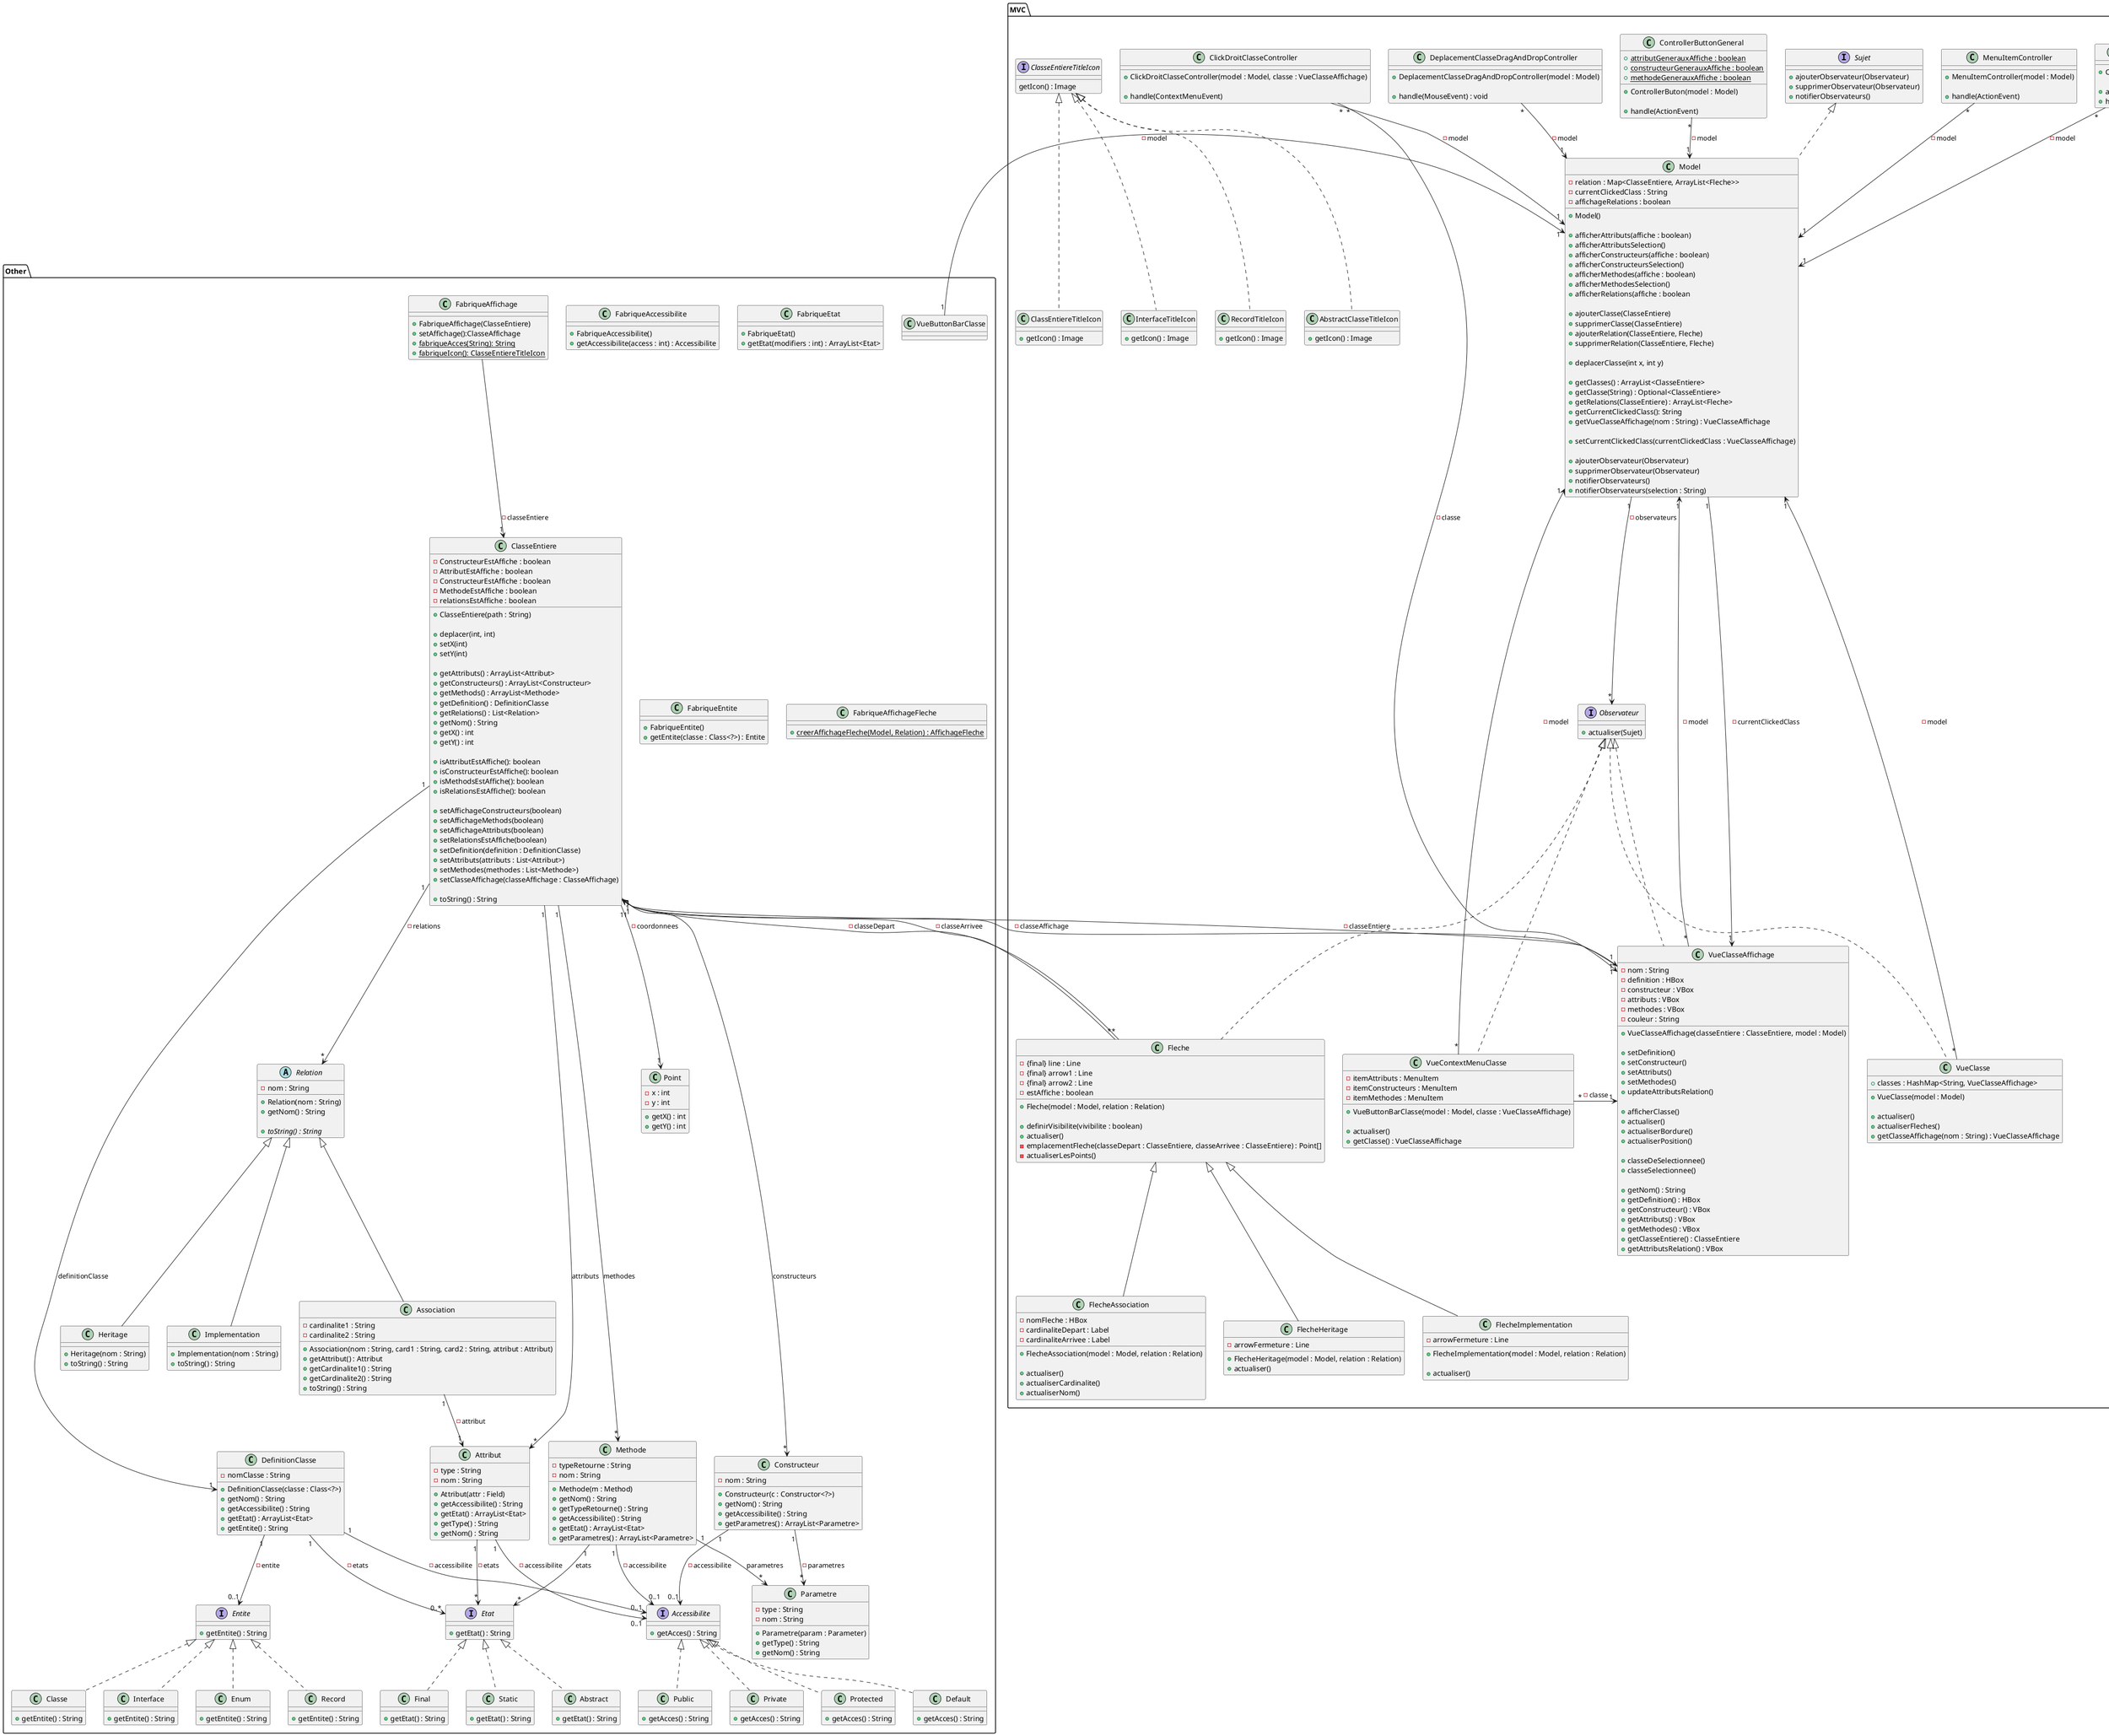 @startuml
'https://plantuml.com/class-diagram

'TOTO: completer

package "MVC"{

    interface Sujet{
        +ajouterObservateur(Observateur)
        +supprimerObservateur(Observateur)
        +notifierObservateurs()
    }

    class Model implements Sujet{
        - relation : Map<ClasseEntiere, ArrayList<Fleche>>
        - currentClickedClass : String
        - affichageRelations : boolean
        + Model()

        + afficherAttributs(affiche : boolean)
        + afficherAttributsSelection()
        + afficherConstructeurs(affiche : boolean)
        + afficherConstructeursSelection()
        + afficherMethodes(affiche : boolean)
        + afficherMethodesSelection()
        + afficherRelations(affiche : boolean

        + ajouterClasse(ClasseEntiere)
        + supprimerClasse(ClasseEntiere)
        + ajouterRelation(ClasseEntiere, Fleche)
        + supprimerRelation(ClasseEntiere, Fleche)

        + deplacerClasse(int x, int y)

        + getClasses() : ArrayList<ClasseEntiere>
        + getClasse(String) : Optional<ClasseEntiere>
        + getRelations(ClasseEntiere) : ArrayList<Fleche>
        + getCurrentClickedClass(): String
        + getVueClasseAffichage(nom : String) : VueClasseAffichage

        + setCurrentClickedClass(currentClickedClass : VueClasseAffichage)

        + ajouterObservateur(Observateur)
        + supprimerObservateur(Observateur)
        + notifierObservateurs()
        + notifierObservateurs(selection : String)
    }

    'Observateurs'

    interface Observateur{
        +actualiser(Sujet)
    }

    class VueClasse implements Observateur{
        + classes : HashMap<String, VueClasseAffichage>

        +VueClasse(model : Model)

        +actualiser()
        +actualiserFleches()
        +getClasseAffichage(nom : String) : VueClasseAffichage
    }

    class VueClasseAffichage implements Observateur{
        -nom : String
        -definition : HBox
        -constructeur : VBox
        -attributs : VBox
        -methodes : VBox
        -couleur : String

        +VueClasseAffichage(classeEntiere : ClasseEntiere, model : Model)

        +setDefinition()
        +setConstructeur()
        +setAttributs()
        +setMethodes()
        +updateAttributsRelation()

        +afficherClasse()
        +actualiser()
        +actualiserBordure()
        +actualiserPosition()

        +classeDeSelectionnee()
        +classeSelectionnee()

        +getNom() : String
        +getDefinition() : HBox
        +getConstructeur() : VBox
        +getAttributs() : VBox
        +getMethodes() : VBox
        +getClasseEntiere() : ClasseEntiere
        +getAttributsRelation() : VBox
    }

    class VueContextMenuClasse implements Observateur{
        -itemAttributs : MenuItem
        -itemConstructeurs : MenuItem
        -itemMethodes : MenuItem

        +VueButtonBarClasse(model : Model, classe : VueClasseAffichage)

        +actualiser()
        +getClasse() : VueClasseAffichage
    }

    'Controlleurs'

    class ControllerButtonGeneral{
        +{static} attributGenerauxAffiche : boolean
        +{static} constructeurGenerauxAffiche : boolean
        +{static} methodeGenerauxAffiche : boolean

        +ControllerButon(model : Model)

        +handle(ActionEvent)
    }

    class DeplacementClasseDragAndDropController {
        + DeplacementClasseDragAndDropController(model : Model)

        + handle(MouseEvent) : void
    }

    class ClasseEntiereClickedController{
        + ClasseEntiereClickedController(Model)

        + addClickedEffect(ClasseAffichage)
        +handle(MouseEvent)
    }

    class MenuItemController{
        + MenuItemController(model : Model)

        + handle(ActionEvent)
    }

    class ClickDroitClasseController{
        + ClickDroitClasseController(model : Model, classe : VueClasseAffichage)

        + handle(ContextMenuEvent)
    }



    interface ClasseEntiereTitleIcon{
        getIcon() : Image
    }

    class AbstractClasseTitleIcon implements ClasseEntiereTitleIcon{
        +getIcon() : Image
    }

    class ClassEntiereTitleIcon implements ClasseEntiereTitleIcon{
        +getIcon() : Image
    }

    class InterfaceTitleIcon implements ClasseEntiereTitleIcon{
        +getIcon() : Image
    }

    class RecordTitleIcon implements ClasseEntiereTitleIcon{
        +getIcon() : Image
    }

    class Fleche implements Observateur {
        - {final} line : Line
        - {final} arrow1 : Line
        - {final} arrow2 : Line
        - estAffiche : boolean

        + Fleche(model : Model, relation : Relation)

        + definirVisibilite(vivibilite : boolean)
        + actualiser()
        - emplacementFleche(classeDepart : ClasseEntiere, classeArrivee : ClasseEntiere) : Point[]
        - actualiserLesPoints()
    }

    class FlecheAssociation extends Fleche {
        - nomFleche : HBox
        - cardinaliteDepart : Label
        - cardinaliteArrivee : Label

        + FlecheAssociation(model : Model, relation : Relation)

        + actualiser()
        + actualiserCardinalite()
        + actualiserNom()
    }

    class FlecheHeritage extends Fleche {
        - arrowFermeture : Line

        + FlecheHeritage(model : Model, relation : Relation)
        + actualiser()
    }

    class FlecheImplementation extends Fleche {
        - arrowFermeture : Line

        + FlecheImplementation(model : Model, relation : Relation)

        + actualiser()
    }

}
'Classes'

package "Other"{
class ClasseEntiere{
    - ConstructeurEstAffiche : boolean
    - AttributEstAffiche : boolean
    - ConstructeurEstAffiche : boolean
    - MethodeEstAffiche : boolean
    - relationsEstAffiche : boolean

    + ClasseEntiere(path : String)

    + deplacer(int, int)
    + setX(int)
    + setY(int)

    + getAttributs() : ArrayList<Attribut>
    + getConstructeurs() : ArrayList<Constructeur>
    + getMethods() : ArrayList<Methode>
    + getDefinition() : DefinitionClasse
    + getRelations() : List<Relation>
    + getNom() : String
    + getX() : int
    + getY() : int

    + isAttributEstAffiche(): boolean
    + isConstructeurEstAffiche(): boolean
    + isMethodsEstAffiche(): boolean
    + isRelationsEstAffiche(): boolean

    + setAffichageConstructeurs(boolean)
    + setAffichageMethods(boolean)
    + setAffichageAttributs(boolean)
    + setRelationsEstAffiche(boolean)
    + setDefinition(definition : DefinitionClasse)
    + setAttributs(attributs : List<Attribut>)
    + setMethodes(methodes : List<Methode>)
    + setClasseAffichage(classeAffichage : ClasseAffichage)

    + toString() : String
}

interface Entite{
    +getEntite() : String
}

class Classe implements Entite{
    +getEntite() : String
}

class Interface implements Entite{
    +getEntite() : String
}

class Enum implements Entite{
    +getEntite() : String
}

class Record implements Entite{
    +getEntite() : String
}



interface Accessibilite{
    +getAcces() : String
}

class Public implements Accessibilite{
    +getAcces() : String
}

class Private implements Accessibilite{
    +getAcces() : String
}

class Protected implements Accessibilite{
    +getAcces() : String
}

class Default implements Accessibilite{
    +getAcces() : String
}

interface Etat{
    +getEtat() : String
}

class Abstract implements Etat{
    +getEtat() : String
}

class Final implements Etat{
    +getEtat() : String
}

class Static implements Etat{
    +getEtat() : String
}

class DefinitionClasse{
    -nomClasse : String

    +DefinitionClasse(classe : Class<?>)
    +getNom() : String
    +getAccessibilite() : String
    +getEtat() : ArrayList<Etat>
    +getEntite() : String
}

class Attribut{
    -type : String
    -nom : String
    +Attribut(attr : Field)
    +getAccessibilite() : String
    +getEtat() : ArrayList<Etat>
    +getType() : String
    +getNom() : String
}

class Methode{
    -typeRetourne : String
    -nom : String

    +Methode(m : Method)
    +getNom() : String
    +getTypeRetourne() : String
    +getAccessibilite() : String
    +getEtat() : ArrayList<Etat>
    +getParametres() : ArrayList<Parametre>
}

class Constructeur {
    - nom : String
    + Constructeur(c : Constructor<?>)
    + getNom() : String
    + getAccessibilite() : String
    + getParametres() : ArrayList<Parametre>
}

class Parametre{
    +Parametre(param : Parameter)
    -type : String
    -nom : String
    +getType() : String
    +getNom() : String
}

class Point{
    - x : int
    - y : int
    + getX() : int
    + getY() : int
}

abstract class Relation {
    - nom : String

    + Relation(nom : String)
    + getNom() : String

    {abstract} + toString() : String
}

class Association extends Relation {
    - cardinalite1 : String
    - cardinalite2 : String

    + Association(nom : String, card1 : String, card2 : String, attribut : Attribut)
    + getAttribut() : Attribut
    + getCardinalite1() : String
    + getCardinalite2() : String
    + toString() : String
}

class Heritage extends Relation {
    + Heritage(nom : String)
    + toString() : String
}

class Implementation extends Relation {
    + Implementation(nom : String)
    + toString() : String
}

class FabriqueAccessibilite {
    + FabriqueAccessibilite()
    + getAccessibilite(access : int) : Accessibilite
}

class FabriqueAffichage {
    + FabriqueAffichage(ClasseEntiere)
    + setAffichage():ClasseAffichage
    + {static}fabriqueAcces(String): String
    + {static}fabriqueIcon(): ClasseEntiereTitleIcon
}

class FabriqueEtat {
    + FabriqueEtat()
    + getEtat(modifiers : int) : ArrayList<Etat>
}

class FabriqueEntite {
    + FabriqueEntite()
    + getEntite(classe : Class<?>) : Entite
}

class FabriqueAffichageFleche {
    + {static} creerAffichageFleche(Model, Relation) : AffichageFleche
}


'-----------------------------------'
'Associations'

Model "1" --> "*" Observateur : -observateurs
Model "1" -> "1" VueClasseAffichage : -currentClickedClass

Attribut "1" --> "0..1" Accessibilite : -accessibilite
Attribut "1" --> "*" Etat : -etats

DefinitionClasse "1" --> "0..1" Accessibilite : -accessibilite
DefinitionClasse "1" --> "0..*" Etat : -etats
DefinitionClasse "1" --> "0..1" Entite : -entite

Constructeur "1" --> "0..1" Accessibilite : -accessibilite
Constructeur "1" --> "*" Parametre : -parametres

Methode "1" --> "0..1" Accessibilite : -accessibilite
Methode "1" --> "*" Etat : etats
Methode "1" --> "*" Parametre : parametres

'ClasseEntiere <-- FabriqueAffichageClasse :-Classe
ClasseEntiere "1" --> "1" DefinitionClasse : definitionClasse
ClasseEntiere "1" --> "*" Attribut : attributs
ClasseEntiere "1" --> "*" Methode : methodes
ClasseEntiere "1" --> "*" Constructeur : constructeurs
ClasseEntiere "1" --> "1" Point : -coordonnees
ClasseEntiere "1" --> "*" Relation : -relations
ClasseEntiere "1" --> "1" VueClasseAffichage : -classeAffichage
ClasseEntiere "1" <-- "1" VueClasseAffichage : -classeEntiere

DeplacementClasseDragAndDropController "*" --> "1" Model : -model
ClasseEntiereClickedController "*" --> "1" Model : -model
ControllerButtonGeneral "*" --> "1" Model : -model
MenuItemController "*" --> "1" Model : -model
ClickDroitClasseController "*" --> "1" Model : -model
ClickDroitClasseController "*" --> "1" VueClasseAffichage : -classe

VueButtonBarClasse "1" -> "1" Model : -model
VueClasse "*" -> "1" Model : -model
VueClasseAffichage "*" -> "1" Model : -model
VueContextMenuClasse "*" -> "1" Model : -model
VueContextMenuClasse "*" -> "1" VueClasseAffichage : -classe



FabriqueAffichage --> "1" ClasseEntiere : -classeEntiere
Association "1" --> "1" Attribut : -attribut
Fleche "*" --> "1" ClasseEntiere : -classeDepart
Fleche "*" --> "1" ClasseEntiere : -classeArrivee


@enduml